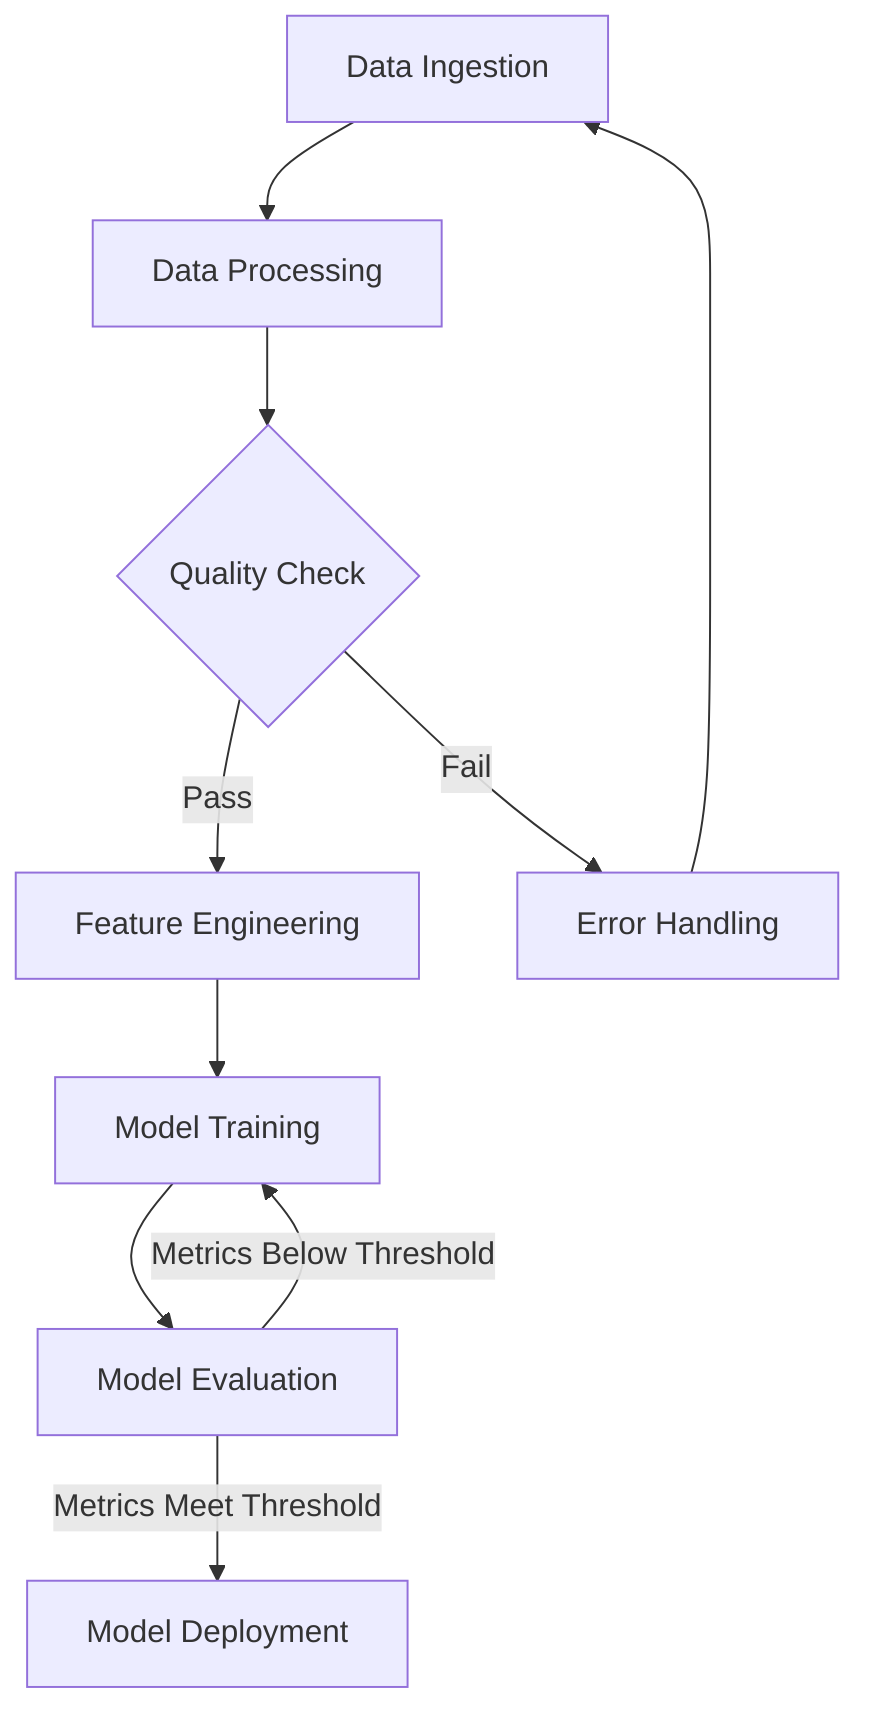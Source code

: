 graph TD
    A[Data Ingestion] --> B[Data Processing]
    B --> C{Quality Check}
    C -->|Pass| D[Feature Engineering]
    C -->|Fail| E[Error Handling]
    D --> F[Model Training]
    F --> G[Model Evaluation]
    G -->|Metrics Meet Threshold| H[Model Deployment]
    G -->|Metrics Below Threshold| F
    E --> A